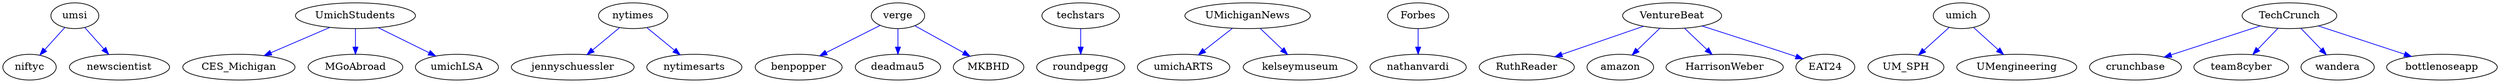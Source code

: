 digraph G {
umsi -> niftyc  [color=blue];
umsi -> newscientist  [color=blue];
UmichStudents -> CES_Michigan  [color=blue];
UmichStudents -> MGoAbroad  [color=blue];
UmichStudents -> umichLSA  [color=blue];
nytimes -> jennyschuessler  [color=blue];
nytimes -> nytimesarts  [color=blue];
verge -> benpopper  [color=blue];
verge -> deadmau5  [color=blue];
verge -> MKBHD  [color=blue];
techstars -> roundpegg  [color=blue];
UMichiganNews -> umichARTS  [color=blue];
UMichiganNews -> kelseymuseum  [color=blue];
Forbes -> nathanvardi  [color=blue];
VentureBeat -> RuthReader  [color=blue];
VentureBeat -> amazon  [color=blue];
VentureBeat -> HarrisonWeber  [color=blue];
VentureBeat -> EAT24  [color=blue];
umich -> UM_SPH  [color=blue];
umich -> UMengineering  [color=blue];
TechCrunch -> crunchbase  [color=blue];
TechCrunch -> team8cyber  [color=blue];
TechCrunch -> wandera  [color=blue];
TechCrunch -> bottlenoseapp  [color=blue];
}

